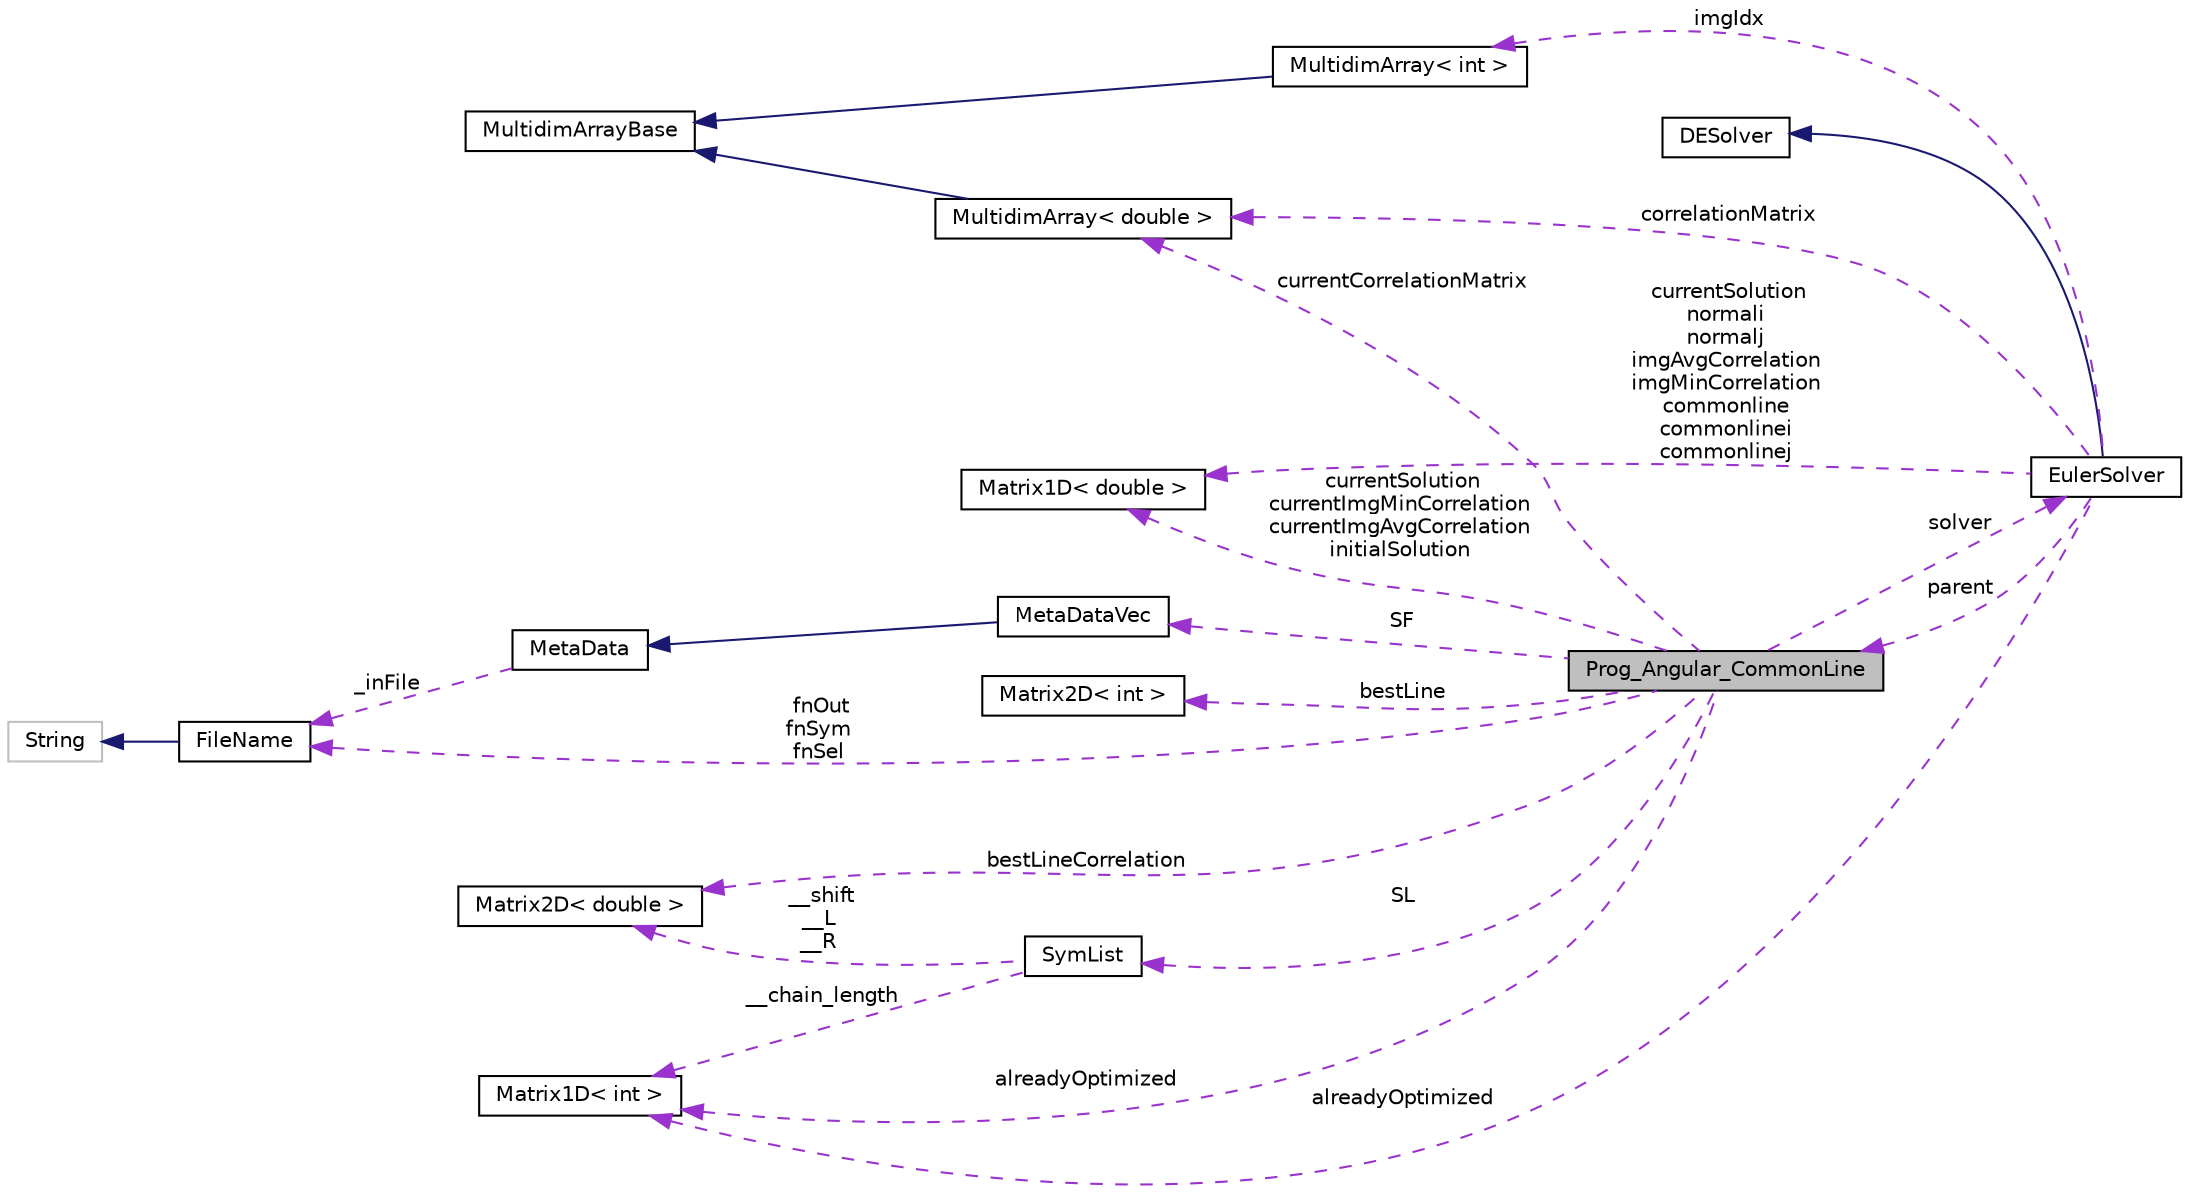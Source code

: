 digraph "Prog_Angular_CommonLine"
{
  edge [fontname="Helvetica",fontsize="10",labelfontname="Helvetica",labelfontsize="10"];
  node [fontname="Helvetica",fontsize="10",shape=record];
  rankdir="LR";
  Node1 [label="Prog_Angular_CommonLine",height=0.2,width=0.4,color="black", fillcolor="grey75", style="filled", fontcolor="black"];
  Node2 -> Node1 [dir="back",color="darkorchid3",fontsize="10",style="dashed",label=" bestLine" ,fontname="Helvetica"];
  Node2 [label="Matrix2D\< int \>",height=0.2,width=0.4,color="black", fillcolor="white", style="filled",URL="$classMatrix2D.html"];
  Node3 -> Node1 [dir="back",color="darkorchid3",fontsize="10",style="dashed",label=" solver" ,fontname="Helvetica"];
  Node3 [label="EulerSolver",height=0.2,width=0.4,color="black", fillcolor="white", style="filled",URL="$classEulerSolver.html"];
  Node4 -> Node3 [dir="back",color="midnightblue",fontsize="10",style="solid",fontname="Helvetica"];
  Node4 [label="DESolver",height=0.2,width=0.4,color="black", fillcolor="white", style="filled",URL="$classDESolver.html"];
  Node5 -> Node3 [dir="back",color="darkorchid3",fontsize="10",style="dashed",label=" currentSolution\nnormali\nnormalj\nimgAvgCorrelation\nimgMinCorrelation\ncommonline\ncommonlinei\ncommonlinej" ,fontname="Helvetica"];
  Node5 [label="Matrix1D\< double \>",height=0.2,width=0.4,color="black", fillcolor="white", style="filled",URL="$classMatrix1D.html"];
  Node6 -> Node3 [dir="back",color="darkorchid3",fontsize="10",style="dashed",label=" correlationMatrix" ,fontname="Helvetica"];
  Node6 [label="MultidimArray\< double \>",height=0.2,width=0.4,color="black", fillcolor="white", style="filled",URL="$classMultidimArray.html"];
  Node7 -> Node6 [dir="back",color="midnightblue",fontsize="10",style="solid",fontname="Helvetica"];
  Node7 [label="MultidimArrayBase",height=0.2,width=0.4,color="black", fillcolor="white", style="filled",URL="$classMultidimArrayBase.html"];
  Node8 -> Node3 [dir="back",color="darkorchid3",fontsize="10",style="dashed",label=" imgIdx" ,fontname="Helvetica"];
  Node8 [label="MultidimArray\< int \>",height=0.2,width=0.4,color="black", fillcolor="white", style="filled",URL="$classMultidimArray.html"];
  Node7 -> Node8 [dir="back",color="midnightblue",fontsize="10",style="solid",fontname="Helvetica"];
  Node9 -> Node3 [dir="back",color="darkorchid3",fontsize="10",style="dashed",label=" alreadyOptimized" ,fontname="Helvetica"];
  Node9 [label="Matrix1D\< int \>",height=0.2,width=0.4,color="black", fillcolor="white", style="filled",URL="$classMatrix1D.html"];
  Node1 -> Node3 [dir="back",color="darkorchid3",fontsize="10",style="dashed",label=" parent" ,fontname="Helvetica"];
  Node10 -> Node1 [dir="back",color="darkorchid3",fontsize="10",style="dashed",label=" SF" ,fontname="Helvetica"];
  Node10 [label="MetaDataVec",height=0.2,width=0.4,color="black", fillcolor="white", style="filled",URL="$classMetaDataVec.html"];
  Node11 -> Node10 [dir="back",color="midnightblue",fontsize="10",style="solid",fontname="Helvetica"];
  Node11 [label="MetaData",height=0.2,width=0.4,color="black", fillcolor="white", style="filled",URL="$classMetaData.html"];
  Node12 -> Node11 [dir="back",color="darkorchid3",fontsize="10",style="dashed",label=" _inFile" ,fontname="Helvetica"];
  Node12 [label="FileName",height=0.2,width=0.4,color="black", fillcolor="white", style="filled",URL="$classFileName.html"];
  Node13 -> Node12 [dir="back",color="midnightblue",fontsize="10",style="solid",fontname="Helvetica"];
  Node13 [label="String",height=0.2,width=0.4,color="grey75", fillcolor="white", style="filled"];
  Node14 -> Node1 [dir="back",color="darkorchid3",fontsize="10",style="dashed",label=" bestLineCorrelation" ,fontname="Helvetica"];
  Node14 [label="Matrix2D\< double \>",height=0.2,width=0.4,color="black", fillcolor="white", style="filled",URL="$classMatrix2D.html"];
  Node5 -> Node1 [dir="back",color="darkorchid3",fontsize="10",style="dashed",label=" currentSolution\ncurrentImgMinCorrelation\ncurrentImgAvgCorrelation\ninitialSolution" ,fontname="Helvetica"];
  Node6 -> Node1 [dir="back",color="darkorchid3",fontsize="10",style="dashed",label=" currentCorrelationMatrix" ,fontname="Helvetica"];
  Node9 -> Node1 [dir="back",color="darkorchid3",fontsize="10",style="dashed",label=" alreadyOptimized" ,fontname="Helvetica"];
  Node15 -> Node1 [dir="back",color="darkorchid3",fontsize="10",style="dashed",label=" SL" ,fontname="Helvetica"];
  Node15 [label="SymList",height=0.2,width=0.4,color="black", fillcolor="white", style="filled",URL="$classSymList.html"];
  Node14 -> Node15 [dir="back",color="darkorchid3",fontsize="10",style="dashed",label=" __shift\n__L\n__R" ,fontname="Helvetica"];
  Node9 -> Node15 [dir="back",color="darkorchid3",fontsize="10",style="dashed",label=" __chain_length" ,fontname="Helvetica"];
  Node12 -> Node1 [dir="back",color="darkorchid3",fontsize="10",style="dashed",label=" fnOut\nfnSym\nfnSel" ,fontname="Helvetica"];
}
